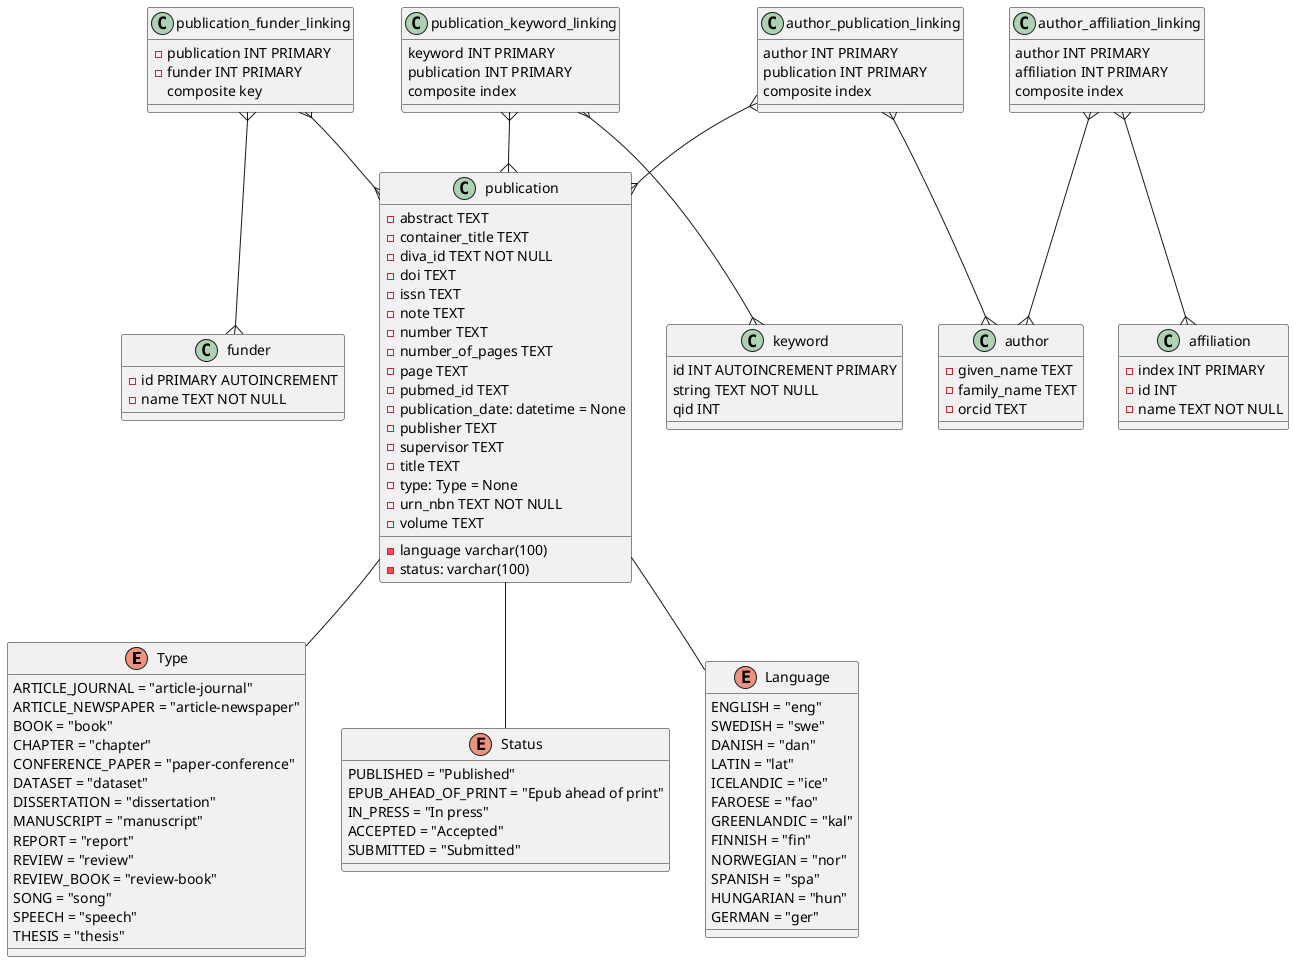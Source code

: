 @startuml
'https://plantuml.com/class-diagram


enum Type {
    ARTICLE_JOURNAL = "article-journal"
    ARTICLE_NEWSPAPER = "article-newspaper"
    BOOK = "book"
    CHAPTER = "chapter"
    CONFERENCE_PAPER = "paper-conference"
    DATASET = "dataset"
    DISSERTATION = "dissertation"
    MANUSCRIPT = "manuscript"
    REPORT = "report"
    REVIEW = "review"
    REVIEW_BOOK = "review-book"
    SONG = "song"
    SPEECH = "speech"
    THESIS = "thesis"
}

enum Status {
    PUBLISHED = "Published"
    EPUB_AHEAD_OF_PRINT = "Epub ahead of print"
    IN_PRESS = "In press"
    ACCEPTED = "Accepted"
    SUBMITTED = "Submitted"
}

enum Language {
    ENGLISH = "eng"
    SWEDISH = "swe"
    DANISH = "dan"
    LATIN = "lat"
    ICELANDIC = "ice"
    FAROESE = "fao"
    GREENLANDIC = "kal"
    FINNISH = "fin"
    NORWEGIAN = "nor"
    SPANISH = "spa"
    HUNGARIAN = "hun"
    GERMAN = "ger"
}

publication -- Status
publication -- Type
publication -- Language

class publication {
    - abstract TEXT
    - container_title TEXT
    - diva_id TEXT NOT NULL
    - doi TEXT
    - issn TEXT
    - language varchar(100)
    - note TEXT
    - number TEXT
    - number_of_pages TEXT
    - page TEXT
    - pubmed_id TEXT
    - publication_date: datetime = None
    - publisher TEXT
    - supervisor TEXT
    - status: varchar(100)
    - title TEXT
    - type: Type = None
    - urn_nbn TEXT NOT NULL
    - volume TEXT
}

class funder {
    - id PRIMARY AUTOINCREMENT
    - name TEXT NOT NULL
}

class publication_funder_linking {
    - publication INT PRIMARY
    - funder INT PRIMARY
    composite key
}


class affiliation {
    - index INT PRIMARY
    - id INT
    - name TEXT NOT NULL
}

class author {
    - given_name TEXT
    - family_name TEXT
    - orcid TEXT
}

class author_affiliation_linking{
    author INT PRIMARY
    affiliation INT PRIMARY
    composite index
}

class author_publication_linking{
    author INT PRIMARY
    publication INT PRIMARY
    composite index
}
author_affiliation_linking }--{ author
author_affiliation_linking }--{ affiliation
author_publication_linking }--{ author
author_publication_linking }--{ publication
publication_funder_linking }--{ publication
publication_funder_linking }--{ funder

class keyword {
    id INT AUTOINCREMENT PRIMARY
    string TEXT NOT NULL
    qid INT
}

class publication_keyword_linking{
    keyword INT PRIMARY
    publication INT PRIMARY
    composite index
}
publication_keyword_linking }--{ publication
publication_keyword_linking }--{ keyword

@enduml